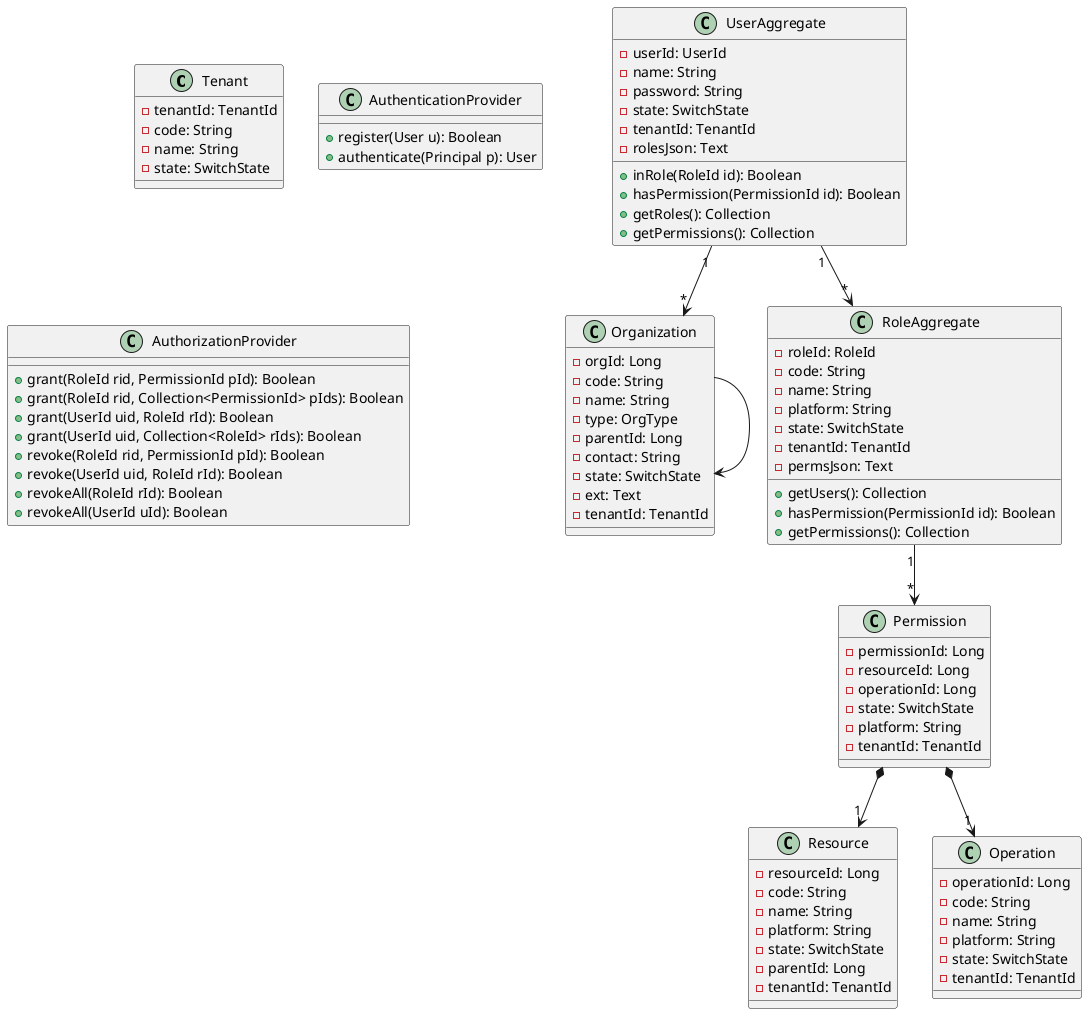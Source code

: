@startuml 组织与权限

class Tenant {
    - tenantId: TenantId
    - code: String
    - name: String
    - state: SwitchState
'    - createdAt: Long
'    - updatedAt: Long
'    - createdBy: UserId
'    - updatedBy: UserId
}
class Organization {
     - orgId: Long
     - code: String
     - name: String
     - type: OrgType
     - parentId: Long
     - contact: String
     - state: SwitchState
     - ext: Text
     - tenantId: TenantId
 '    - createdAt: Long
 '    - updatedAt: Long
 '    - createdBy: UserId
 '    - updatedBy: UserId
 }
class AuthenticationProvider {
    + register(User u): Boolean
    + authenticate(Principal p): User
}
class AuthorizationProvider {
    + grant(RoleId rid, PermissionId pId): Boolean
    + grant(RoleId rid, Collection<PermissionId> pIds): Boolean
    + grant(UserId uid, RoleId rId): Boolean
    + grant(UserId uid, Collection<RoleId> rIds): Boolean
    + revoke(RoleId rid, PermissionId pId): Boolean
    + revoke(UserId uid, RoleId rId): Boolean
    + revokeAll(RoleId rId): Boolean
    + revokeAll(UserId uId): Boolean
}
class UserAggregate {
    - userId: UserId
    - name: String
    - password: String
    - state: SwitchState
    - tenantId: TenantId
    - rolesJson: Text
'    - createdAt: Long
'    - updatedAt: Long
'    - createdBy: UserId
'    - updatedBy: UserId
    + inRole(RoleId id): Boolean
    + hasPermission(PermissionId id): Boolean
    + getRoles(): Collection
    + getPermissions(): Collection
}
class RoleAggregate {
    - roleId: RoleId
    - code: String
    - name: String
    - platform: String
    - state: SwitchState
    - tenantId: TenantId
    - permsJson: Text
'    - createdAt: Long 创建时间
'    - updatedAt: Long 更新时间
'    - createdBy: UserId 创建人
'    - updatedBy: UserId 更新人
    + getUsers(): Collection
    + hasPermission(PermissionId id): Boolean
    + getPermissions(): Collection
}
class Permission {
    - permissionId: Long
    - resourceId: Long
    - operationId: Long
    - state: SwitchState
    - platform: String
    - tenantId: TenantId
'    - createdAt: Long
'    - updatedAt: Long
'    - createdBy: UserId
'    - updatedBy: UserId
}
class Resource {
    - resourceId: Long
    - code: String
    - name: String
    - platform: String
    - state: SwitchState
    - parentId: Long
    - tenantId: TenantId
'    - createdAt: Long
'    - updatedAt: Long
'    - createdBy: UserId
'    - updatedBy: UserId
}
class Operation {
    - operationId: Long
    - code: String
    - name: String
    - platform: String
    - state: SwitchState
    - tenantId: TenantId
'    - createdAt: Long
'    - updatedAt: Long
'    - createdBy: UserId
'    - updatedBy: UserId
}

Organization --> Organization
UserAggregate "1"-->"*" Organization
UserAggregate "1"-->"*" RoleAggregate
RoleAggregate "1"-->"*" Permission
Permission *-->"1" Resource
Permission *-->"1" Operation

@enduml